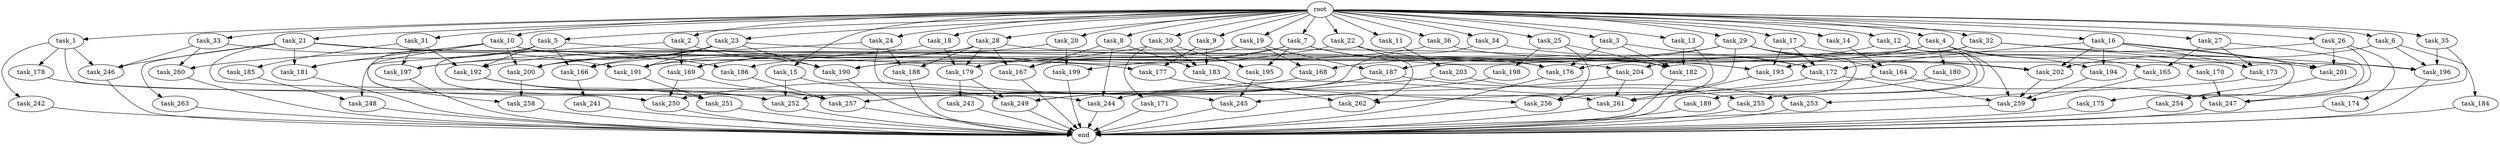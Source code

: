 digraph G {
  root [size="0.000000"];
  task_11 [size="1024.000000"];
  task_256 [size="1529008357376.000000"];
  task_185 [size="77309411328.000000"];
  task_2 [size="1024.000000"];
  task_182 [size="1279900254208.000000"];
  task_21 [size="1024.000000"];
  task_164 [size="635655159808.000000"];
  task_23 [size="1024.000000"];
  task_35 [size="1024.000000"];
  task_1 [size="1024.000000"];
  task_259 [size="1571958030336.000000"];
  task_263 [size="309237645312.000000"];
  task_33 [size="1024.000000"];
  task_176 [size="1382979469312.000000"];
  task_167 [size="1314259992576.000000"];
  task_14 [size="1024.000000"];
  task_261 [size="2138893713408.000000"];
  task_246 [size="1425929142272.000000"];
  task_178 [size="695784701952.000000"];
  task_3 [size="1024.000000"];
  task_249 [size="2010044694528.000000"];
  task_254 [size="764504178688.000000"];
  task_196 [size="1382979469312.000000"];
  task_187 [size="730144440320.000000"];
  task_203 [size="549755813888.000000"];
  task_28 [size="1024.000000"];
  task_201 [size="1073741824000.000000"];
  task_173 [size="1408749273088.000000"];
  task_257 [size="1829656068096.000000"];
  task_22 [size="1024.000000"];
  task_165 [size="1408749273088.000000"];
  task_242 [size="695784701952.000000"];
  task_5 [size="1024.000000"];
  task_171 [size="137438953472.000000"];
  task_179 [size="927712935936.000000"];
  task_193 [size="1382979469312.000000"];
  end [size="0.000000"];
  task_183 [size="867583393792.000000"];
  task_9 [size="1024.000000"];
  task_244 [size="1812476198912.000000"];
  task_250 [size="1889785610240.000000"];
  task_168 [size="523986010112.000000"];
  task_27 [size="1024.000000"];
  task_258 [size="584115552256.000000"];
  task_20 [size="1024.000000"];
  task_166 [size="764504178688.000000"];
  task_199 [size="498216206336.000000"];
  task_245 [size="1142461300736.000000"];
  task_194 [size="1408749273088.000000"];
  task_197 [size="523986010112.000000"];
  task_30 [size="1024.000000"];
  task_247 [size="1365799600128.000000"];
  task_204 [size="249108103168.000000"];
  task_200 [size="2027224563712.000000"];
  task_252 [size="1494648619008.000000"];
  task_186 [size="386547056640.000000"];
  task_198 [size="695784701952.000000"];
  task_251 [size="858993459200.000000"];
  task_172 [size="2241972928512.000000"];
  task_175 [size="549755813888.000000"];
  task_202 [size="1657857376256.000000"];
  task_8 [size="1024.000000"];
  task_191 [size="1898375544832.000000"];
  task_188 [size="446676598784.000000"];
  task_24 [size="1024.000000"];
  task_31 [size="1024.000000"];
  task_12 [size="1024.000000"];
  task_32 [size="1024.000000"];
  task_189 [size="420906795008.000000"];
  task_195 [size="214748364800.000000"];
  task_255 [size="1382979469312.000000"];
  task_243 [size="858993459200.000000"];
  task_29 [size="1024.000000"];
  task_241 [size="420906795008.000000"];
  task_10 [size="1024.000000"];
  task_34 [size="1024.000000"];
  task_192 [size="249108103168.000000"];
  task_4 [size="1024.000000"];
  task_13 [size="1024.000000"];
  task_260 [size="1279900254208.000000"];
  task_36 [size="1024.000000"];
  task_170 [size="858993459200.000000"];
  task_16 [size="1024.000000"];
  task_181 [size="1202590842880.000000"];
  task_15 [size="1024.000000"];
  task_177 [size="893353197568.000000"];
  task_253 [size="627065225216.000000"];
  task_248 [size="352187318272.000000"];
  task_18 [size="1024.000000"];
  task_26 [size="1024.000000"];
  task_180 [size="858993459200.000000"];
  task_25 [size="1024.000000"];
  task_19 [size="1024.000000"];
  task_169 [size="867583393792.000000"];
  task_184 [size="137438953472.000000"];
  task_17 [size="1024.000000"];
  task_190 [size="893353197568.000000"];
  task_262 [size="1073741824000.000000"];
  task_6 [size="1024.000000"];
  task_7 [size="1024.000000"];
  task_174 [size="214748364800.000000"];

  root -> task_11 [size="1.000000"];
  root -> task_28 [size="1.000000"];
  root -> task_10 [size="1.000000"];
  root -> task_20 [size="1.000000"];
  root -> task_2 [size="1.000000"];
  root -> task_4 [size="1.000000"];
  root -> task_13 [size="1.000000"];
  root -> task_21 [size="1.000000"];
  root -> task_16 [size="1.000000"];
  root -> task_22 [size="1.000000"];
  root -> task_15 [size="1.000000"];
  root -> task_36 [size="1.000000"];
  root -> task_33 [size="1.000000"];
  root -> task_1 [size="1.000000"];
  root -> task_5 [size="1.000000"];
  root -> task_14 [size="1.000000"];
  root -> task_18 [size="1.000000"];
  root -> task_26 [size="1.000000"];
  root -> task_25 [size="1.000000"];
  root -> task_24 [size="1.000000"];
  root -> task_9 [size="1.000000"];
  root -> task_23 [size="1.000000"];
  root -> task_3 [size="1.000000"];
  root -> task_19 [size="1.000000"];
  root -> task_27 [size="1.000000"];
  root -> task_35 [size="1.000000"];
  root -> task_17 [size="1.000000"];
  root -> task_31 [size="1.000000"];
  root -> task_12 [size="1.000000"];
  root -> task_32 [size="1.000000"];
  root -> task_34 [size="1.000000"];
  root -> task_6 [size="1.000000"];
  root -> task_30 [size="1.000000"];
  root -> task_8 [size="1.000000"];
  root -> task_7 [size="1.000000"];
  root -> task_29 [size="1.000000"];
  task_11 -> task_203 [size="536870912.000000"];
  task_256 -> end [size="1.000000"];
  task_185 -> task_248 [size="209715200.000000"];
  task_2 -> task_169 [size="134217728.000000"];
  task_2 -> task_190 [size="134217728.000000"];
  task_2 -> task_248 [size="134217728.000000"];
  task_182 -> end [size="1.000000"];
  task_21 -> task_186 [size="301989888.000000"];
  task_21 -> task_181 [size="301989888.000000"];
  task_21 -> task_261 [size="301989888.000000"];
  task_21 -> task_263 [size="301989888.000000"];
  task_21 -> task_246 [size="301989888.000000"];
  task_21 -> task_176 [size="301989888.000000"];
  task_164 -> task_247 [size="838860800.000000"];
  task_164 -> task_262 [size="838860800.000000"];
  task_23 -> task_191 [size="301989888.000000"];
  task_23 -> task_190 [size="301989888.000000"];
  task_23 -> task_200 [size="301989888.000000"];
  task_23 -> task_182 [size="301989888.000000"];
  task_23 -> task_197 [size="301989888.000000"];
  task_23 -> task_166 [size="301989888.000000"];
  task_35 -> task_196 [size="75497472.000000"];
  task_35 -> task_247 [size="75497472.000000"];
  task_1 -> task_242 [size="679477248.000000"];
  task_1 -> task_244 [size="679477248.000000"];
  task_1 -> task_178 [size="679477248.000000"];
  task_1 -> task_246 [size="679477248.000000"];
  task_259 -> end [size="1.000000"];
  task_263 -> end [size="1.000000"];
  task_33 -> task_191 [size="411041792.000000"];
  task_33 -> task_260 [size="411041792.000000"];
  task_33 -> task_246 [size="411041792.000000"];
  task_176 -> end [size="1.000000"];
  task_167 -> end [size="1.000000"];
  task_14 -> task_164 [size="209715200.000000"];
  task_261 -> end [size="1.000000"];
  task_246 -> end [size="1.000000"];
  task_178 -> task_252 [size="33554432.000000"];
  task_3 -> task_172 [size="134217728.000000"];
  task_3 -> task_176 [size="134217728.000000"];
  task_3 -> task_182 [size="134217728.000000"];
  task_249 -> end [size="1.000000"];
  task_254 -> end [size="1.000000"];
  task_196 -> end [size="1.000000"];
  task_187 -> task_249 [size="75497472.000000"];
  task_187 -> task_257 [size="75497472.000000"];
  task_187 -> task_253 [size="75497472.000000"];
  task_203 -> task_255 [size="301989888.000000"];
  task_203 -> task_257 [size="301989888.000000"];
  task_28 -> task_179 [size="301989888.000000"];
  task_28 -> task_201 [size="301989888.000000"];
  task_28 -> task_200 [size="301989888.000000"];
  task_28 -> task_169 [size="301989888.000000"];
  task_28 -> task_188 [size="301989888.000000"];
  task_28 -> task_167 [size="301989888.000000"];
  task_201 -> task_254 [size="209715200.000000"];
  task_173 -> task_253 [size="536870912.000000"];
  task_257 -> end [size="1.000000"];
  task_22 -> task_193 [size="134217728.000000"];
  task_22 -> task_190 [size="134217728.000000"];
  task_22 -> task_262 [size="134217728.000000"];
  task_165 -> task_259 [size="301989888.000000"];
  task_242 -> end [size="1.000000"];
  task_5 -> task_250 [size="33554432.000000"];
  task_5 -> task_181 [size="33554432.000000"];
  task_5 -> task_258 [size="33554432.000000"];
  task_5 -> task_192 [size="33554432.000000"];
  task_5 -> task_204 [size="33554432.000000"];
  task_5 -> task_166 [size="33554432.000000"];
  task_171 -> end [size="1.000000"];
  task_179 -> task_243 [size="838860800.000000"];
  task_179 -> task_249 [size="838860800.000000"];
  task_193 -> end [size="1.000000"];
  task_183 -> task_262 [size="75497472.000000"];
  task_9 -> task_183 [size="33554432.000000"];
  task_9 -> task_177 [size="33554432.000000"];
  task_244 -> end [size="1.000000"];
  task_250 -> end [size="1.000000"];
  task_168 -> task_250 [size="134217728.000000"];
  task_27 -> task_173 [size="536870912.000000"];
  task_27 -> task_165 [size="536870912.000000"];
  task_27 -> task_254 [size="536870912.000000"];
  task_258 -> end [size="1.000000"];
  task_20 -> task_199 [size="411041792.000000"];
  task_20 -> task_169 [size="411041792.000000"];
  task_166 -> task_241 [size="411041792.000000"];
  task_199 -> end [size="1.000000"];
  task_245 -> end [size="1.000000"];
  task_194 -> task_259 [size="536870912.000000"];
  task_197 -> end [size="1.000000"];
  task_30 -> task_183 [size="134217728.000000"];
  task_30 -> task_171 [size="134217728.000000"];
  task_30 -> task_195 [size="134217728.000000"];
  task_30 -> task_192 [size="134217728.000000"];
  task_247 -> end [size="1.000000"];
  task_204 -> task_249 [size="838860800.000000"];
  task_204 -> task_261 [size="838860800.000000"];
  task_200 -> task_258 [size="536870912.000000"];
  task_252 -> end [size="1.000000"];
  task_186 -> task_257 [size="33554432.000000"];
  task_198 -> task_245 [size="301989888.000000"];
  task_251 -> end [size="1.000000"];
  task_172 -> task_244 [size="411041792.000000"];
  task_172 -> task_259 [size="411041792.000000"];
  task_175 -> end [size="1.000000"];
  task_202 -> task_259 [size="75497472.000000"];
  task_8 -> task_244 [size="679477248.000000"];
  task_8 -> task_183 [size="679477248.000000"];
  task_8 -> task_167 [size="679477248.000000"];
  task_191 -> task_251 [size="301989888.000000"];
  task_188 -> end [size="1.000000"];
  task_24 -> task_197 [size="134217728.000000"];
  task_24 -> task_188 [size="134217728.000000"];
  task_24 -> task_245 [size="134217728.000000"];
  task_31 -> task_197 [size="75497472.000000"];
  task_31 -> task_185 [size="75497472.000000"];
  task_31 -> task_192 [size="75497472.000000"];
  task_12 -> task_168 [size="209715200.000000"];
  task_12 -> task_255 [size="209715200.000000"];
  task_12 -> task_259 [size="209715200.000000"];
  task_32 -> task_193 [size="301989888.000000"];
  task_32 -> task_173 [size="301989888.000000"];
  task_32 -> task_190 [size="301989888.000000"];
  task_32 -> task_196 [size="301989888.000000"];
  task_189 -> end [size="1.000000"];
  task_195 -> task_245 [size="679477248.000000"];
  task_255 -> end [size="1.000000"];
  task_243 -> end [size="1.000000"];
  task_29 -> task_164 [size="411041792.000000"];
  task_29 -> task_166 [size="411041792.000000"];
  task_29 -> task_261 [size="411041792.000000"];
  task_29 -> task_189 [size="411041792.000000"];
  task_29 -> task_202 [size="411041792.000000"];
  task_29 -> task_187 [size="411041792.000000"];
  task_241 -> end [size="1.000000"];
  task_10 -> task_250 [size="838860800.000000"];
  task_10 -> task_181 [size="838860800.000000"];
  task_10 -> task_177 [size="838860800.000000"];
  task_10 -> task_200 [size="838860800.000000"];
  task_10 -> task_196 [size="838860800.000000"];
  task_10 -> task_260 [size="838860800.000000"];
  task_34 -> task_172 [size="679477248.000000"];
  task_34 -> task_252 [size="679477248.000000"];
  task_192 -> task_251 [size="536870912.000000"];
  task_192 -> task_257 [size="536870912.000000"];
  task_192 -> task_252 [size="536870912.000000"];
  task_4 -> task_191 [size="838860800.000000"];
  task_4 -> task_180 [size="838860800.000000"];
  task_4 -> task_194 [size="838860800.000000"];
  task_4 -> task_255 [size="838860800.000000"];
  task_4 -> task_176 [size="838860800.000000"];
  task_4 -> task_170 [size="838860800.000000"];
  task_13 -> task_256 [size="134217728.000000"];
  task_13 -> task_182 [size="134217728.000000"];
  task_260 -> end [size="1.000000"];
  task_36 -> task_202 [size="536870912.000000"];
  task_36 -> task_200 [size="536870912.000000"];
  task_170 -> task_247 [size="209715200.000000"];
  task_16 -> task_173 [size="536870912.000000"];
  task_16 -> task_194 [size="536870912.000000"];
  task_16 -> task_201 [size="536870912.000000"];
  task_16 -> task_172 [size="536870912.000000"];
  task_16 -> task_175 [size="536870912.000000"];
  task_16 -> task_202 [size="536870912.000000"];
  task_181 -> end [size="1.000000"];
  task_15 -> task_249 [size="209715200.000000"];
  task_15 -> task_252 [size="209715200.000000"];
  task_177 -> task_256 [size="679477248.000000"];
  task_253 -> end [size="1.000000"];
  task_248 -> end [size="1.000000"];
  task_18 -> task_179 [size="301989888.000000"];
  task_18 -> task_191 [size="301989888.000000"];
  task_26 -> task_247 [size="209715200.000000"];
  task_26 -> task_204 [size="209715200.000000"];
  task_26 -> task_174 [size="209715200.000000"];
  task_26 -> task_201 [size="209715200.000000"];
  task_180 -> task_261 [size="536870912.000000"];
  task_25 -> task_256 [size="679477248.000000"];
  task_25 -> task_198 [size="679477248.000000"];
  task_25 -> task_182 [size="679477248.000000"];
  task_19 -> task_179 [size="301989888.000000"];
  task_19 -> task_168 [size="301989888.000000"];
  task_19 -> task_167 [size="301989888.000000"];
  task_19 -> task_187 [size="301989888.000000"];
  task_169 -> task_250 [size="838860800.000000"];
  task_169 -> task_257 [size="838860800.000000"];
  task_184 -> end [size="1.000000"];
  task_17 -> task_172 [size="838860800.000000"];
  task_17 -> task_193 [size="838860800.000000"];
  task_17 -> task_165 [size="838860800.000000"];
  task_190 -> end [size="1.000000"];
  task_262 -> end [size="1.000000"];
  task_6 -> task_196 [size="134217728.000000"];
  task_6 -> task_202 [size="134217728.000000"];
  task_6 -> task_184 [size="134217728.000000"];
  task_7 -> task_186 [size="75497472.000000"];
  task_7 -> task_193 [size="75497472.000000"];
  task_7 -> task_176 [size="75497472.000000"];
  task_7 -> task_195 [size="75497472.000000"];
  task_7 -> task_199 [size="75497472.000000"];
  task_174 -> end [size="1.000000"];
}
